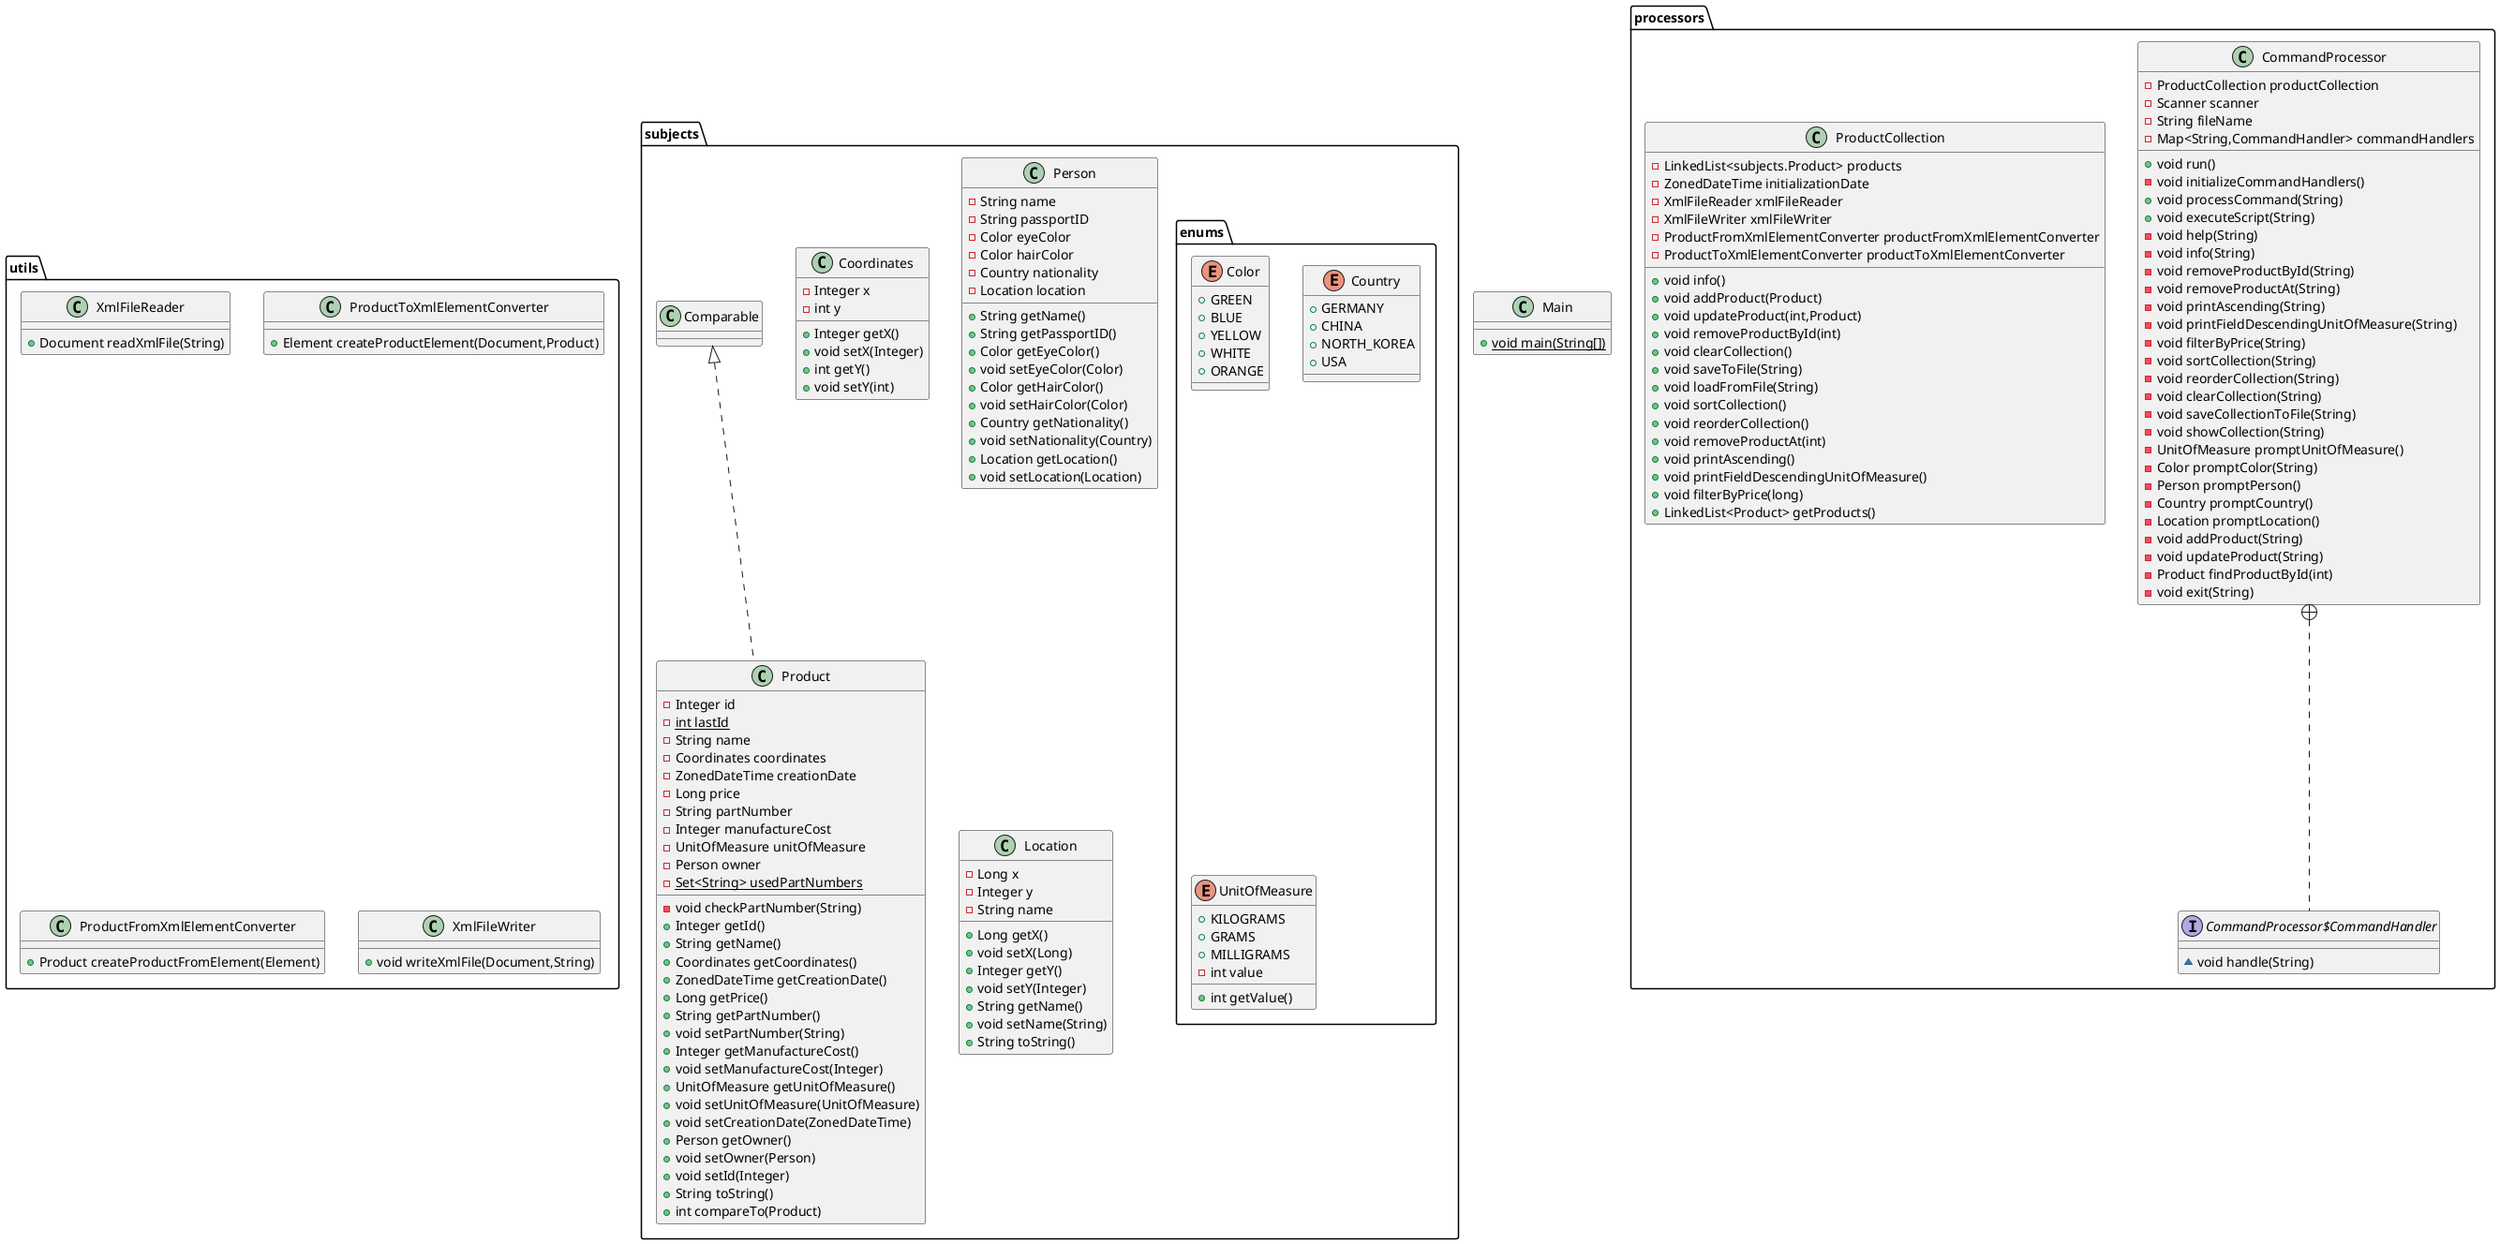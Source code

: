 @startuml
class utils.XmlFileReader {
+ Document readXmlFile(String)
}
class subjects.Product {
- Integer id
- {static} int lastId
- String name
- Coordinates coordinates
- ZonedDateTime creationDate
- Long price
- String partNumber
- Integer manufactureCost
- UnitOfMeasure unitOfMeasure
- Person owner
- {static} Set<String> usedPartNumbers
- void checkPartNumber(String)
+ Integer getId()
+ String getName()
+ Coordinates getCoordinates()
+ ZonedDateTime getCreationDate()
+ Long getPrice()
+ String getPartNumber()
+ void setPartNumber(String)
+ Integer getManufactureCost()
+ void setManufactureCost(Integer)
+ UnitOfMeasure getUnitOfMeasure()
+ void setUnitOfMeasure(UnitOfMeasure)
+ void setCreationDate(ZonedDateTime)
+ Person getOwner()
+ void setOwner(Person)
+ void setId(Integer)
+ String toString()
+ int compareTo(Product)
}
class subjects.Coordinates {
- Integer x
- int y
+ Integer getX()
+ void setX(Integer)
+ int getY()
+ void setY(int)
}
class processors.CommandProcessor {
- ProductCollection productCollection
- Scanner scanner
- String fileName
- Map<String,CommandHandler> commandHandlers
+ void run()
- void initializeCommandHandlers()
+ void processCommand(String)
+ void executeScript(String)
- void help(String)
- void info(String)
- void removeProductById(String)
- void removeProductAt(String)
- void printAscending(String)
- void printFieldDescendingUnitOfMeasure(String)
- void filterByPrice(String)
- void sortCollection(String)
- void reorderCollection(String)
- void clearCollection(String)
- void saveCollectionToFile(String)
- void showCollection(String)
- UnitOfMeasure promptUnitOfMeasure()
- Color promptColor(String)
- Person promptPerson()
- Country promptCountry()
- Location promptLocation()
- void addProduct(String)
- void updateProduct(String)
- Product findProductById(int)
- void exit(String)
}
interface processors.CommandProcessor$CommandHandler {
~ void handle(String)
}
enum subjects.enums.Color {
+  GREEN
+  BLUE
+  YELLOW
+  WHITE
+  ORANGE
}
class Main {
+ {static} void main(String[])
}
class utils.ProductToXmlElementConverter {
+ Element createProductElement(Document,Product)
}
class subjects.Person {
- String name
- String passportID
- Color eyeColor
- Color hairColor
- Country nationality
- Location location
+ String getName()
+ String getPassportID()
+ Color getEyeColor()
+ void setEyeColor(Color)
+ Color getHairColor()
+ void setHairColor(Color)
+ Country getNationality()
+ void setNationality(Country)
+ Location getLocation()
+ void setLocation(Location)
}
class utils.ProductFromXmlElementConverter {
+ Product createProductFromElement(Element)
}
class processors.ProductCollection {
- LinkedList<subjects.Product> products
- ZonedDateTime initializationDate
- XmlFileReader xmlFileReader
- XmlFileWriter xmlFileWriter
- ProductFromXmlElementConverter productFromXmlElementConverter
- ProductToXmlElementConverter productToXmlElementConverter
+ void info()
+ void addProduct(Product)
+ void updateProduct(int,Product)
+ void removeProductById(int)
+ void clearCollection()
+ void saveToFile(String)
+ void loadFromFile(String)
+ void sortCollection()
+ void reorderCollection()
+ void removeProductAt(int)
+ void printAscending()
+ void printFieldDescendingUnitOfMeasure()
+ void filterByPrice(long)
+ LinkedList<Product> getProducts()
}
class subjects.Location {
- Long x
- Integer y
- String name
+ Long getX()
+ void setX(Long)
+ Integer getY()
+ void setY(Integer)
+ String getName()
+ void setName(String)
+ String toString()
}
enum subjects.enums.Country {
+  GERMANY
+  CHINA
+  NORTH_KOREA
+  USA
}
class utils.XmlFileWriter {
+ void writeXmlFile(Document,String)
}
enum subjects.enums.UnitOfMeasure {
+  KILOGRAMS
+  GRAMS
+  MILLIGRAMS
- int value
+ int getValue()
}


subjects.Comparable <|.. subjects.Product
processors.CommandProcessor +.. processors.CommandProcessor$CommandHandler
@enduml